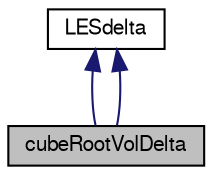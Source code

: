 digraph "cubeRootVolDelta"
{
  bgcolor="transparent";
  edge [fontname="FreeSans",fontsize="10",labelfontname="FreeSans",labelfontsize="10"];
  node [fontname="FreeSans",fontsize="10",shape=record];
  Node0 [label="cubeRootVolDelta",height=0.2,width=0.4,color="black", fillcolor="grey75", style="filled", fontcolor="black"];
  Node1 -> Node0 [dir="back",color="midnightblue",fontsize="10",style="solid",fontname="FreeSans"];
  Node1 [label="LESdelta",height=0.2,width=0.4,color="black",URL="$a31110.html",tooltip="Abstract base class for LES deltas. "];
  Node1 -> Node0 [dir="back",color="midnightblue",fontsize="10",style="solid",fontname="FreeSans"];
}
